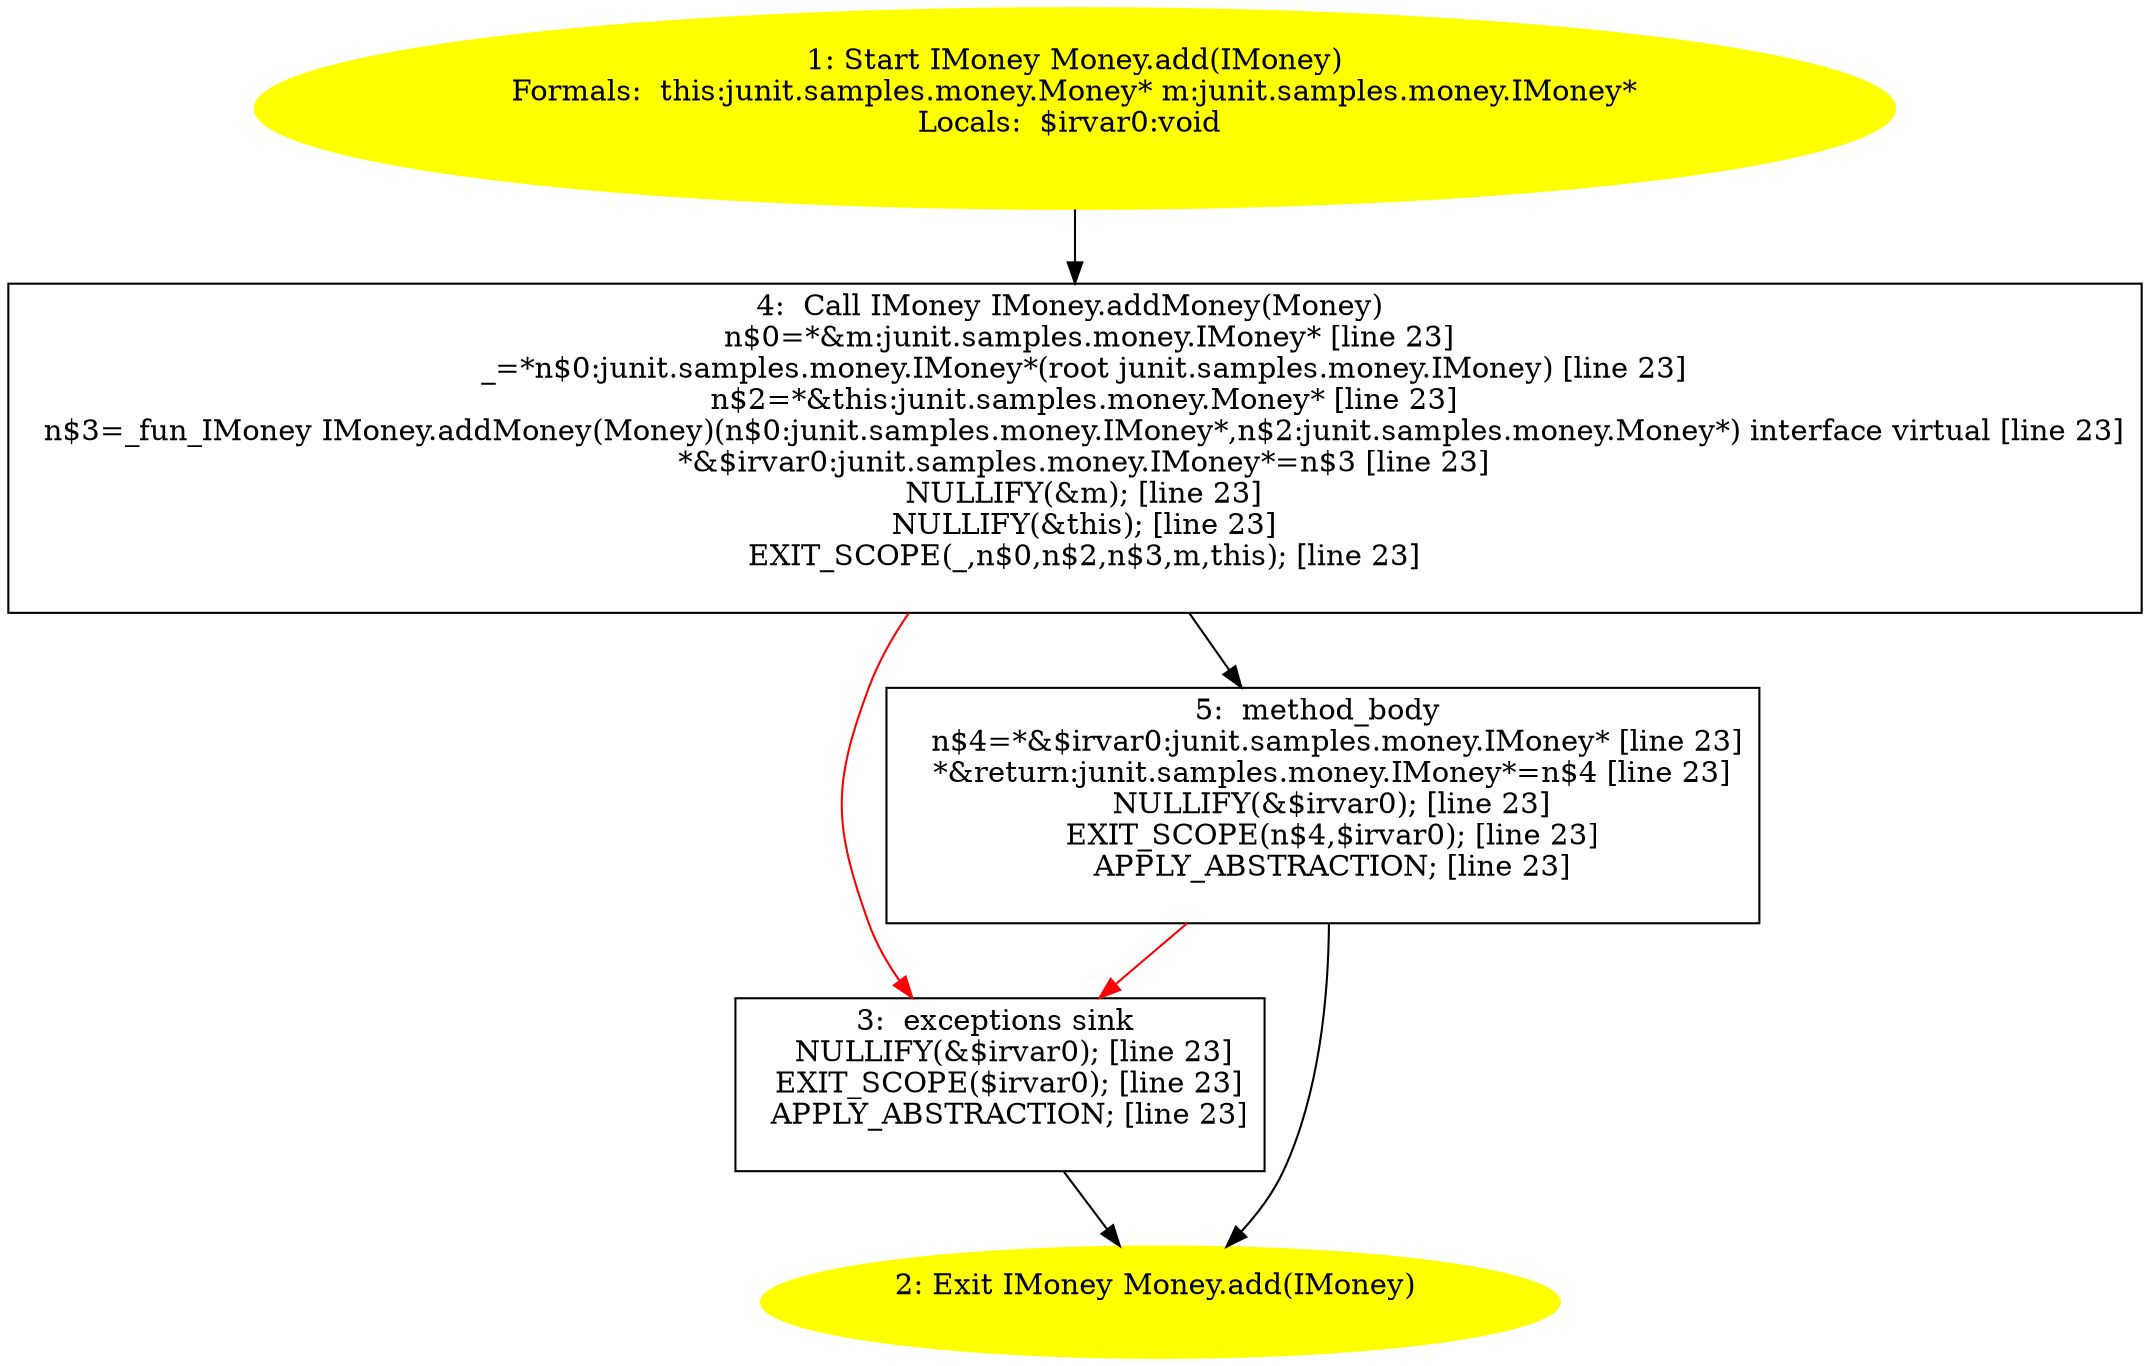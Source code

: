 /* @generated */
digraph cfg {
"junit.samples.money.Money.add(junit.samples.money.IMoney):junit.samples.money.IMoney.cff542054537d12eb7f7ff6a9d176454_1" [label="1: Start IMoney Money.add(IMoney)\nFormals:  this:junit.samples.money.Money* m:junit.samples.money.IMoney*\nLocals:  $irvar0:void \n  " color=yellow style=filled]
	

	 "junit.samples.money.Money.add(junit.samples.money.IMoney):junit.samples.money.IMoney.cff542054537d12eb7f7ff6a9d176454_1" -> "junit.samples.money.Money.add(junit.samples.money.IMoney):junit.samples.money.IMoney.cff542054537d12eb7f7ff6a9d176454_4" ;
"junit.samples.money.Money.add(junit.samples.money.IMoney):junit.samples.money.IMoney.cff542054537d12eb7f7ff6a9d176454_2" [label="2: Exit IMoney Money.add(IMoney) \n  " color=yellow style=filled]
	

"junit.samples.money.Money.add(junit.samples.money.IMoney):junit.samples.money.IMoney.cff542054537d12eb7f7ff6a9d176454_3" [label="3:  exceptions sink \n   NULLIFY(&$irvar0); [line 23]\n  EXIT_SCOPE($irvar0); [line 23]\n  APPLY_ABSTRACTION; [line 23]\n " shape="box"]
	

	 "junit.samples.money.Money.add(junit.samples.money.IMoney):junit.samples.money.IMoney.cff542054537d12eb7f7ff6a9d176454_3" -> "junit.samples.money.Money.add(junit.samples.money.IMoney):junit.samples.money.IMoney.cff542054537d12eb7f7ff6a9d176454_2" ;
"junit.samples.money.Money.add(junit.samples.money.IMoney):junit.samples.money.IMoney.cff542054537d12eb7f7ff6a9d176454_4" [label="4:  Call IMoney IMoney.addMoney(Money) \n   n$0=*&m:junit.samples.money.IMoney* [line 23]\n  _=*n$0:junit.samples.money.IMoney*(root junit.samples.money.IMoney) [line 23]\n  n$2=*&this:junit.samples.money.Money* [line 23]\n  n$3=_fun_IMoney IMoney.addMoney(Money)(n$0:junit.samples.money.IMoney*,n$2:junit.samples.money.Money*) interface virtual [line 23]\n  *&$irvar0:junit.samples.money.IMoney*=n$3 [line 23]\n  NULLIFY(&m); [line 23]\n  NULLIFY(&this); [line 23]\n  EXIT_SCOPE(_,n$0,n$2,n$3,m,this); [line 23]\n " shape="box"]
	

	 "junit.samples.money.Money.add(junit.samples.money.IMoney):junit.samples.money.IMoney.cff542054537d12eb7f7ff6a9d176454_4" -> "junit.samples.money.Money.add(junit.samples.money.IMoney):junit.samples.money.IMoney.cff542054537d12eb7f7ff6a9d176454_5" ;
	 "junit.samples.money.Money.add(junit.samples.money.IMoney):junit.samples.money.IMoney.cff542054537d12eb7f7ff6a9d176454_4" -> "junit.samples.money.Money.add(junit.samples.money.IMoney):junit.samples.money.IMoney.cff542054537d12eb7f7ff6a9d176454_3" [color="red" ];
"junit.samples.money.Money.add(junit.samples.money.IMoney):junit.samples.money.IMoney.cff542054537d12eb7f7ff6a9d176454_5" [label="5:  method_body \n   n$4=*&$irvar0:junit.samples.money.IMoney* [line 23]\n  *&return:junit.samples.money.IMoney*=n$4 [line 23]\n  NULLIFY(&$irvar0); [line 23]\n  EXIT_SCOPE(n$4,$irvar0); [line 23]\n  APPLY_ABSTRACTION; [line 23]\n " shape="box"]
	

	 "junit.samples.money.Money.add(junit.samples.money.IMoney):junit.samples.money.IMoney.cff542054537d12eb7f7ff6a9d176454_5" -> "junit.samples.money.Money.add(junit.samples.money.IMoney):junit.samples.money.IMoney.cff542054537d12eb7f7ff6a9d176454_2" ;
	 "junit.samples.money.Money.add(junit.samples.money.IMoney):junit.samples.money.IMoney.cff542054537d12eb7f7ff6a9d176454_5" -> "junit.samples.money.Money.add(junit.samples.money.IMoney):junit.samples.money.IMoney.cff542054537d12eb7f7ff6a9d176454_3" [color="red" ];
}
